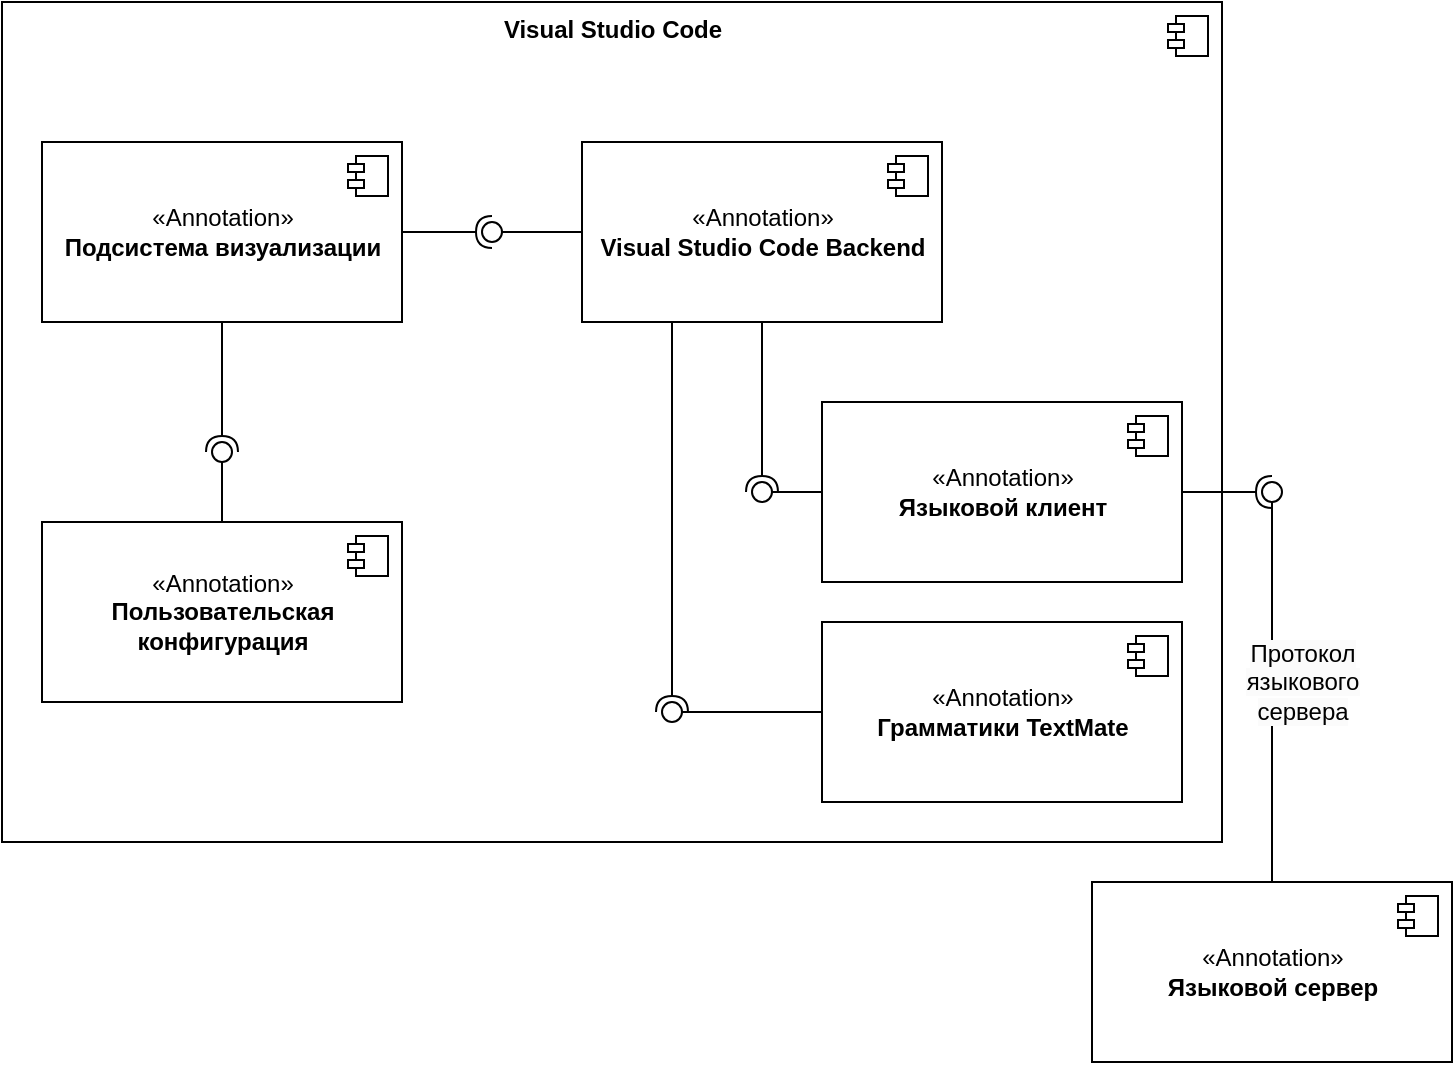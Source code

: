 <mxfile>
    <diagram id="hPItgb-csZ_b5kVWjDz8" name="Page-1">
        <mxGraphModel dx="1062" dy="904" grid="1" gridSize="10" guides="1" tooltips="1" connect="1" arrows="1" fold="1" page="1" pageScale="1" pageWidth="850" pageHeight="1100" math="0" shadow="0">
            <root>
                <mxCell id="0"/>
                <mxCell id="1" parent="0"/>
                <mxCell id="2" value="Visual Studio Code" style="html=1;dropTarget=0;verticalAlign=top;fontStyle=1" vertex="1" parent="1">
                    <mxGeometry x="110" y="220" width="610" height="420" as="geometry"/>
                </mxCell>
                <mxCell id="3" value="" style="shape=module;jettyWidth=8;jettyHeight=4;" vertex="1" parent="2">
                    <mxGeometry x="1" width="20" height="20" relative="1" as="geometry">
                        <mxPoint x="-27" y="7" as="offset"/>
                    </mxGeometry>
                </mxCell>
                <mxCell id="4" value="«Annotation»&lt;br&gt;&lt;b&gt;Языковой клиент&lt;/b&gt;" style="html=1;dropTarget=0;" vertex="1" parent="1">
                    <mxGeometry x="520" y="420" width="180" height="90" as="geometry"/>
                </mxCell>
                <mxCell id="5" value="" style="shape=module;jettyWidth=8;jettyHeight=4;" vertex="1" parent="4">
                    <mxGeometry x="1" width="20" height="20" relative="1" as="geometry">
                        <mxPoint x="-27" y="7" as="offset"/>
                    </mxGeometry>
                </mxCell>
                <mxCell id="6" value="«Annotation»&lt;br&gt;&lt;b&gt;Языковой сервер&lt;/b&gt;" style="html=1;dropTarget=0;" vertex="1" parent="1">
                    <mxGeometry x="655" y="660" width="180" height="90" as="geometry"/>
                </mxCell>
                <mxCell id="7" value="" style="shape=module;jettyWidth=8;jettyHeight=4;" vertex="1" parent="6">
                    <mxGeometry x="1" width="20" height="20" relative="1" as="geometry">
                        <mxPoint x="-27" y="7" as="offset"/>
                    </mxGeometry>
                </mxCell>
                <mxCell id="8" value="" style="rounded=0;orthogonalLoop=1;jettySize=auto;html=1;endArrow=none;endFill=0;sketch=0;sourcePerimeterSpacing=0;targetPerimeterSpacing=0;" edge="1" parent="1" source="6" target="11">
                    <mxGeometry relative="1" as="geometry">
                        <mxPoint x="820" y="615" as="sourcePoint"/>
                    </mxGeometry>
                </mxCell>
                <mxCell id="9" value="&lt;span style=&quot;font-size: 12px; background-color: rgb(251, 251, 251);&quot;&gt;Протокол&lt;/span&gt;&lt;br style=&quot;border-color: var(--border-color); font-size: 12px; background-color: rgb(251, 251, 251);&quot;&gt;&lt;span style=&quot;font-size: 12px; background-color: rgb(251, 251, 251);&quot;&gt;языкового &lt;br&gt;сервера&lt;/span&gt;" style="edgeLabel;html=1;align=center;verticalAlign=middle;resizable=0;points=[];" vertex="1" connectable="0" parent="8">
                    <mxGeometry x="0.404" y="1" relative="1" as="geometry">
                        <mxPoint x="16" y="33" as="offset"/>
                    </mxGeometry>
                </mxCell>
                <mxCell id="10" value="" style="rounded=0;orthogonalLoop=1;jettySize=auto;html=1;endArrow=halfCircle;endFill=0;entryX=0.5;entryY=0.5;endSize=6;strokeWidth=1;sketch=0;" edge="1" parent="1" source="4" target="11">
                    <mxGeometry relative="1" as="geometry">
                        <mxPoint x="860" y="615" as="sourcePoint"/>
                    </mxGeometry>
                </mxCell>
                <mxCell id="11" value="" style="ellipse;whiteSpace=wrap;html=1;align=center;aspect=fixed;resizable=0;points=[];outlineConnect=0;sketch=0;" vertex="1" parent="1">
                    <mxGeometry x="740" y="460" width="10" height="10" as="geometry"/>
                </mxCell>
                <mxCell id="12" value="«Annotation»&lt;br&gt;&lt;b&gt;Грамматики TextMate&lt;/b&gt;" style="html=1;dropTarget=0;" vertex="1" parent="1">
                    <mxGeometry x="520" y="530" width="180" height="90" as="geometry"/>
                </mxCell>
                <mxCell id="13" value="" style="shape=module;jettyWidth=8;jettyHeight=4;" vertex="1" parent="12">
                    <mxGeometry x="1" width="20" height="20" relative="1" as="geometry">
                        <mxPoint x="-27" y="7" as="offset"/>
                    </mxGeometry>
                </mxCell>
                <mxCell id="14" value="«Annotation»&lt;br&gt;&lt;b&gt;Подсистема визуализации&lt;/b&gt;" style="html=1;dropTarget=0;" vertex="1" parent="1">
                    <mxGeometry x="130" y="290" width="180" height="90" as="geometry"/>
                </mxCell>
                <mxCell id="15" value="" style="shape=module;jettyWidth=8;jettyHeight=4;" vertex="1" parent="14">
                    <mxGeometry x="1" width="20" height="20" relative="1" as="geometry">
                        <mxPoint x="-27" y="7" as="offset"/>
                    </mxGeometry>
                </mxCell>
                <mxCell id="16" value="«Annotation»&lt;br&gt;&lt;b&gt;Visual Studio Code Backend&lt;/b&gt;" style="html=1;dropTarget=0;" vertex="1" parent="1">
                    <mxGeometry x="400" y="290" width="180" height="90" as="geometry"/>
                </mxCell>
                <mxCell id="17" value="" style="shape=module;jettyWidth=8;jettyHeight=4;" vertex="1" parent="16">
                    <mxGeometry x="1" width="20" height="20" relative="1" as="geometry">
                        <mxPoint x="-27" y="7" as="offset"/>
                    </mxGeometry>
                </mxCell>
                <mxCell id="18" value="«Annotation»&lt;br&gt;&lt;b&gt;Пользовательская &lt;br&gt;конфигурация&lt;/b&gt;" style="html=1;dropTarget=0;" vertex="1" parent="1">
                    <mxGeometry x="130" y="480" width="180" height="90" as="geometry"/>
                </mxCell>
                <mxCell id="19" value="" style="shape=module;jettyWidth=8;jettyHeight=4;" vertex="1" parent="18">
                    <mxGeometry x="1" width="20" height="20" relative="1" as="geometry">
                        <mxPoint x="-27" y="7" as="offset"/>
                    </mxGeometry>
                </mxCell>
                <mxCell id="20" value="" style="rounded=0;orthogonalLoop=1;jettySize=auto;html=1;endArrow=none;endFill=0;sketch=0;sourcePerimeterSpacing=0;targetPerimeterSpacing=0;" edge="1" parent="1" source="18" target="22">
                    <mxGeometry relative="1" as="geometry">
                        <mxPoint x="160" y="455" as="sourcePoint"/>
                    </mxGeometry>
                </mxCell>
                <mxCell id="21" value="" style="rounded=0;orthogonalLoop=1;jettySize=auto;html=1;endArrow=halfCircle;endFill=0;entryX=0.5;entryY=0.5;endSize=6;strokeWidth=1;sketch=0;" edge="1" parent="1" source="14" target="22">
                    <mxGeometry relative="1" as="geometry">
                        <mxPoint x="200" y="455" as="sourcePoint"/>
                    </mxGeometry>
                </mxCell>
                <mxCell id="22" value="" style="ellipse;whiteSpace=wrap;html=1;align=center;aspect=fixed;resizable=0;points=[];outlineConnect=0;sketch=0;" vertex="1" parent="1">
                    <mxGeometry x="215" y="440" width="10" height="10" as="geometry"/>
                </mxCell>
                <mxCell id="23" value="" style="rounded=0;orthogonalLoop=1;jettySize=auto;html=1;endArrow=none;endFill=0;sketch=0;sourcePerimeterSpacing=0;targetPerimeterSpacing=0;" edge="1" parent="1" source="4" target="25">
                    <mxGeometry relative="1" as="geometry">
                        <mxPoint x="540" y="675" as="sourcePoint"/>
                    </mxGeometry>
                </mxCell>
                <mxCell id="24" value="" style="rounded=0;orthogonalLoop=1;jettySize=auto;html=1;endArrow=halfCircle;endFill=0;entryX=0.5;entryY=0.5;endSize=6;strokeWidth=1;sketch=0;" edge="1" parent="1" source="16" target="25">
                    <mxGeometry relative="1" as="geometry">
                        <mxPoint x="580" y="675" as="sourcePoint"/>
                    </mxGeometry>
                </mxCell>
                <mxCell id="25" value="" style="ellipse;whiteSpace=wrap;html=1;align=center;aspect=fixed;resizable=0;points=[];outlineConnect=0;sketch=0;" vertex="1" parent="1">
                    <mxGeometry x="485" y="460" width="10" height="10" as="geometry"/>
                </mxCell>
                <mxCell id="26" value="" style="rounded=0;orthogonalLoop=1;jettySize=auto;html=1;endArrow=none;endFill=0;sketch=0;sourcePerimeterSpacing=0;targetPerimeterSpacing=0;" edge="1" parent="1" source="12" target="28">
                    <mxGeometry relative="1" as="geometry">
                        <mxPoint x="460" y="685" as="sourcePoint"/>
                    </mxGeometry>
                </mxCell>
                <mxCell id="27" value="" style="rounded=0;orthogonalLoop=1;jettySize=auto;html=1;endArrow=halfCircle;endFill=0;entryX=0.5;entryY=0.5;endSize=6;strokeWidth=1;sketch=0;exitX=0.25;exitY=1;exitDx=0;exitDy=0;" edge="1" parent="1" source="16" target="28">
                    <mxGeometry relative="1" as="geometry">
                        <mxPoint x="500" y="685" as="sourcePoint"/>
                    </mxGeometry>
                </mxCell>
                <mxCell id="28" value="" style="ellipse;whiteSpace=wrap;html=1;align=center;aspect=fixed;resizable=0;points=[];outlineConnect=0;sketch=0;" vertex="1" parent="1">
                    <mxGeometry x="440" y="570" width="10" height="10" as="geometry"/>
                </mxCell>
                <mxCell id="29" value="" style="rounded=0;orthogonalLoop=1;jettySize=auto;html=1;endArrow=none;endFill=0;sketch=0;sourcePerimeterSpacing=0;targetPerimeterSpacing=0;" edge="1" parent="1" source="16" target="31">
                    <mxGeometry relative="1" as="geometry">
                        <mxPoint x="300" y="675" as="sourcePoint"/>
                    </mxGeometry>
                </mxCell>
                <mxCell id="30" value="" style="rounded=0;orthogonalLoop=1;jettySize=auto;html=1;endArrow=halfCircle;endFill=0;entryX=0.5;entryY=0.5;endSize=6;strokeWidth=1;sketch=0;" edge="1" parent="1" source="14" target="31">
                    <mxGeometry relative="1" as="geometry">
                        <mxPoint x="340" y="675" as="sourcePoint"/>
                    </mxGeometry>
                </mxCell>
                <mxCell id="31" value="" style="ellipse;whiteSpace=wrap;html=1;align=center;aspect=fixed;resizable=0;points=[];outlineConnect=0;sketch=0;" vertex="1" parent="1">
                    <mxGeometry x="350" y="330" width="10" height="10" as="geometry"/>
                </mxCell>
            </root>
        </mxGraphModel>
    </diagram>
</mxfile>